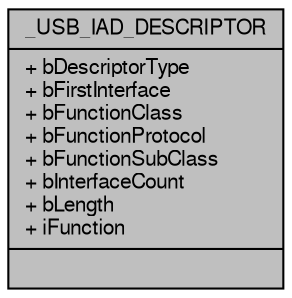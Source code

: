 digraph "_USB_IAD_DESCRIPTOR"
{
  edge [fontname="FreeSans",fontsize="10",labelfontname="FreeSans",labelfontsize="10"];
  node [fontname="FreeSans",fontsize="10",shape=record];
  Node1 [label="{_USB_IAD_DESCRIPTOR\n|+ bDescriptorType\l+ bFirstInterface\l+ bFunctionClass\l+ bFunctionProtocol\l+ bFunctionSubClass\l+ bInterfaceCount\l+ bLength\l+ iFunction\l|}",height=0.2,width=0.4,color="black", fillcolor="grey75", style="filled", fontcolor="black"];
}
